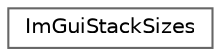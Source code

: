 digraph "Graphical Class Hierarchy"
{
 // LATEX_PDF_SIZE
  bgcolor="transparent";
  edge [fontname=Helvetica,fontsize=10,labelfontname=Helvetica,labelfontsize=10];
  node [fontname=Helvetica,fontsize=10,shape=box,height=0.2,width=0.4];
  rankdir="LR";
  Node0 [id="Node000000",label="ImGuiStackSizes",height=0.2,width=0.4,color="grey40", fillcolor="white", style="filled",URL="$struct_im_gui_stack_sizes.html",tooltip=" "];
}
